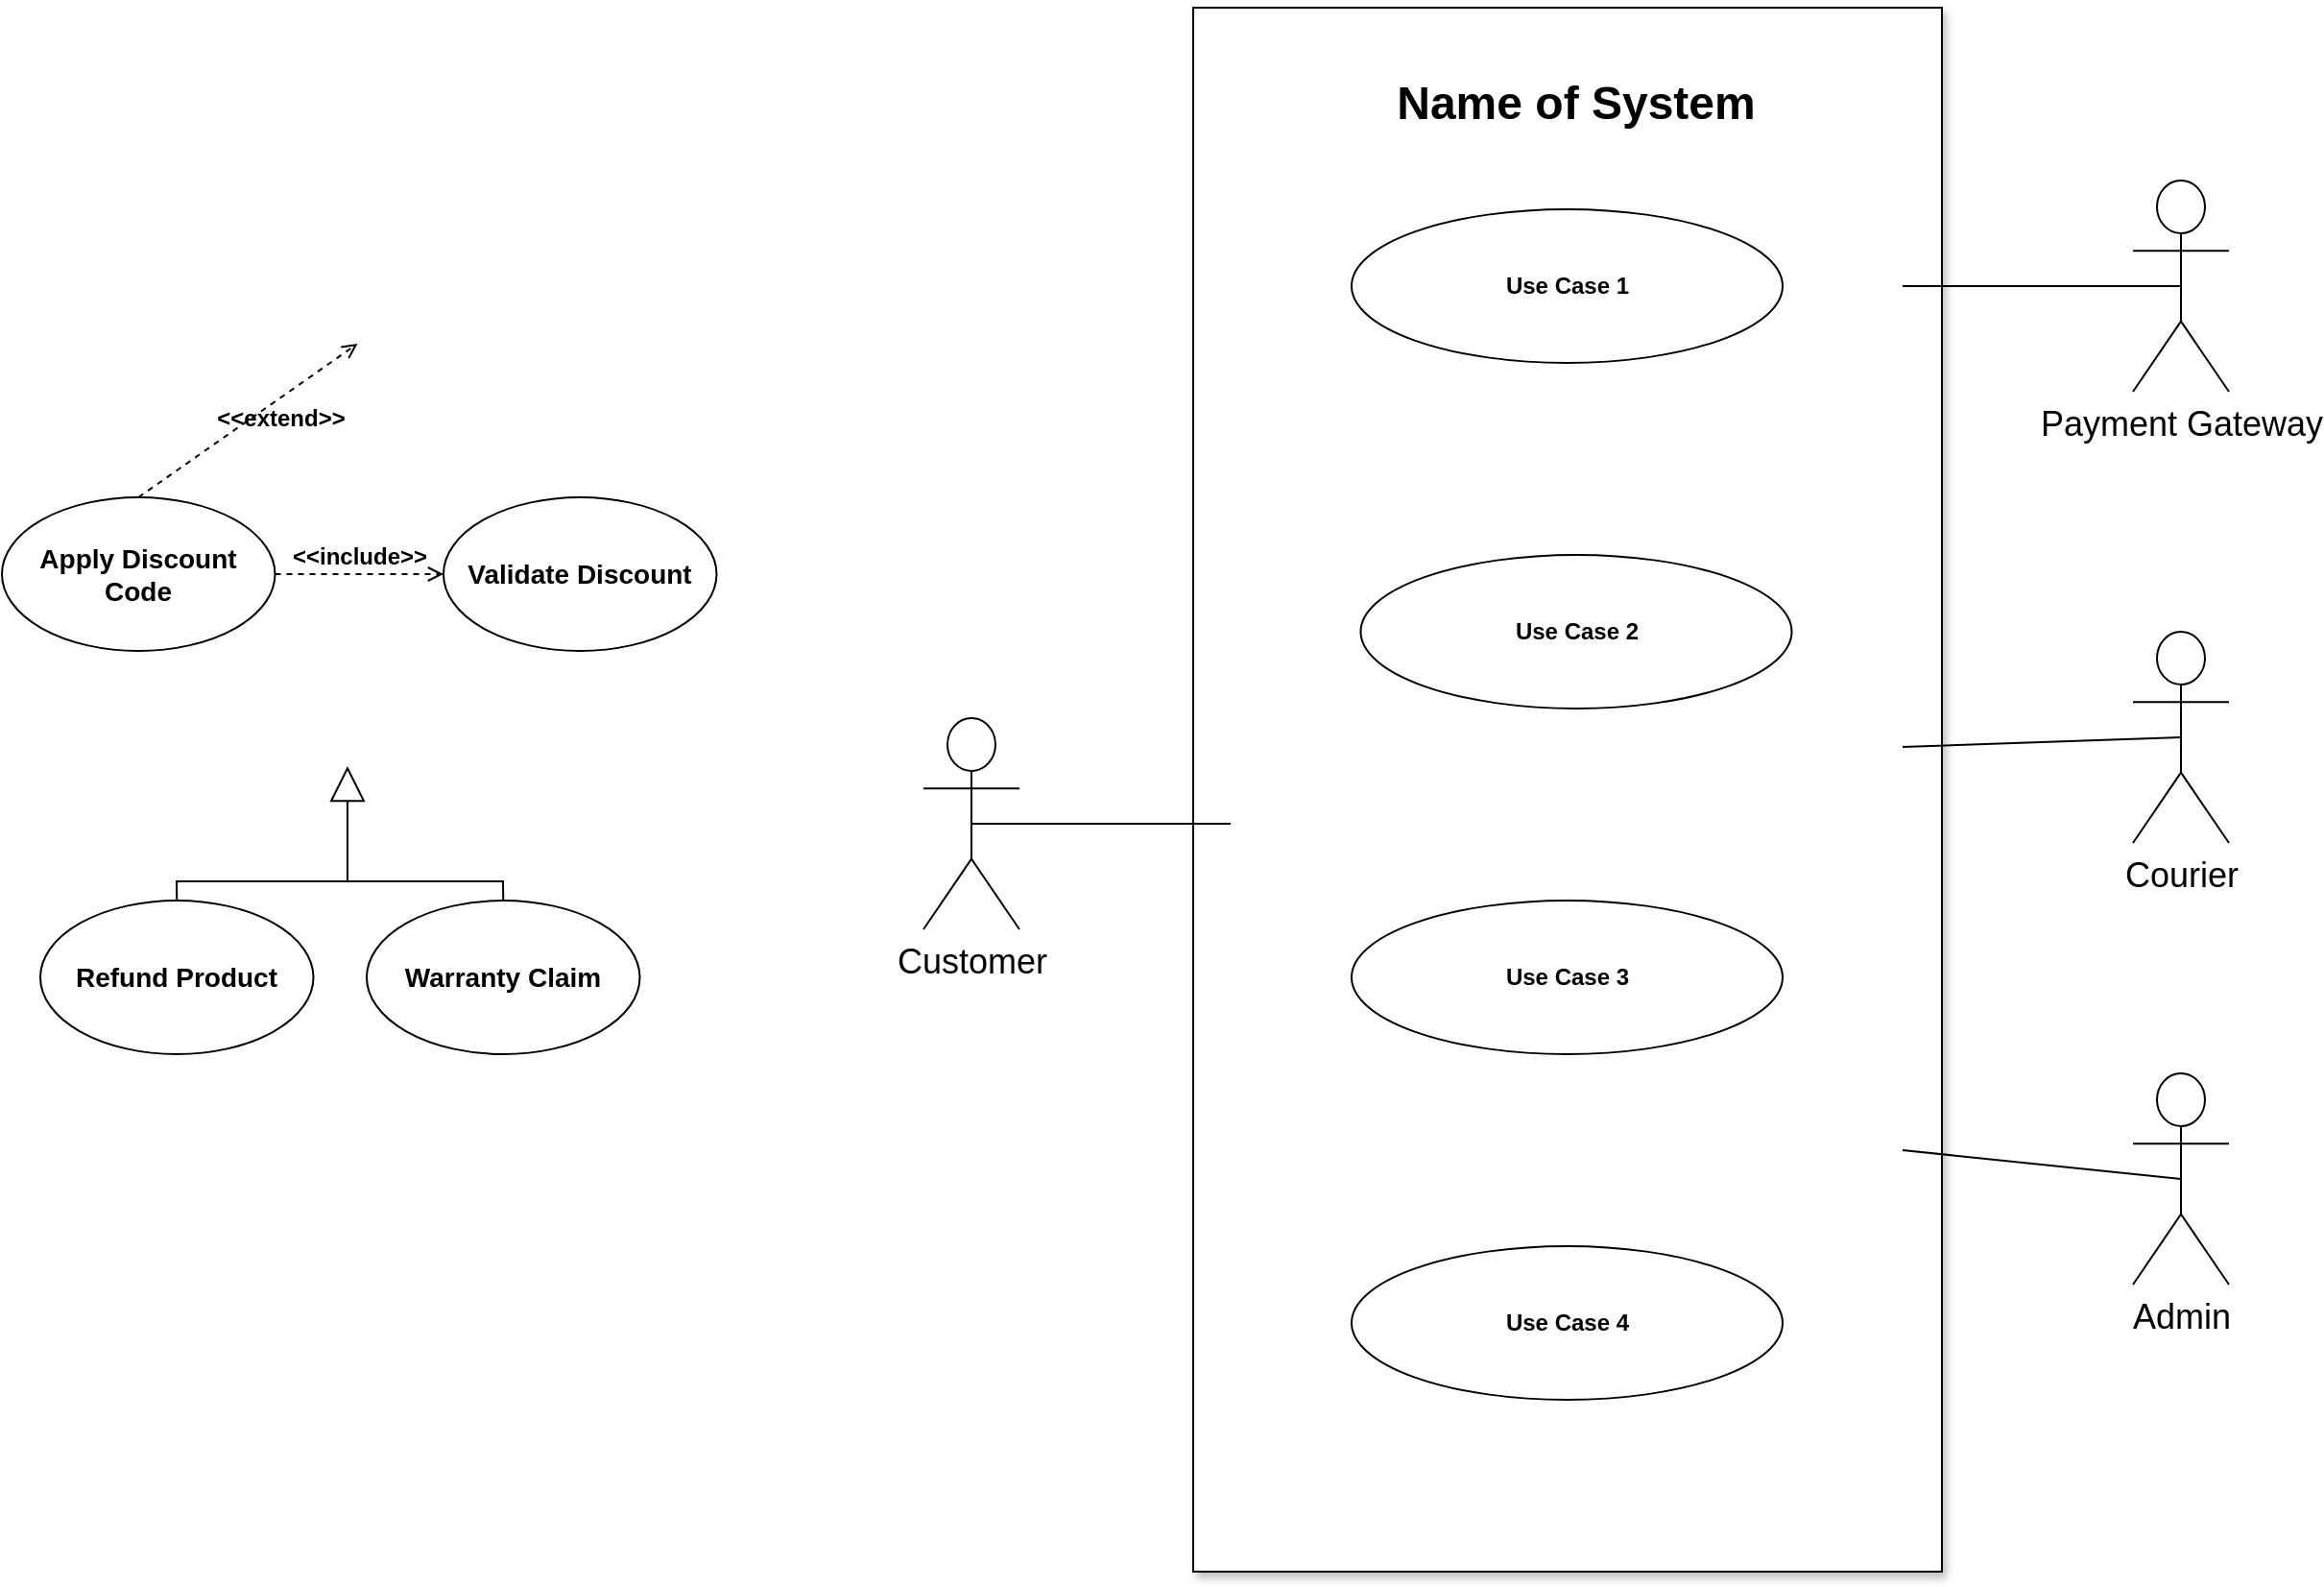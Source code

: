 <mxfile version="22.0.4" type="github">
  <diagram name="Page-1" id="Ibva7xswk7MlykJWga5B">
    <mxGraphModel dx="3098" dy="1106" grid="1" gridSize="10" guides="1" tooltips="1" connect="1" arrows="1" fold="1" page="1" pageScale="1" pageWidth="850" pageHeight="1100" math="0" shadow="0">
      <root>
        <mxCell id="0" />
        <mxCell id="1" parent="0" />
        <mxCell id="hKEHkd_DOBsOIQRfh8Hp-2" value="&lt;font style=&quot;font-size: 18px;&quot;&gt;Payment Gateway&lt;/font&gt;" style="shape=umlActor;verticalLabelPosition=bottom;verticalAlign=top;html=1;outlineConnect=0;" parent="1" vertex="1">
          <mxGeometry x="720" y="215" width="50" height="110" as="geometry" />
        </mxCell>
        <mxCell id="hKEHkd_DOBsOIQRfh8Hp-3" value="" style="rounded=0;whiteSpace=wrap;html=1;rotation=90;shadow=1;movable=0;resizable=0;rotatable=0;deletable=0;editable=0;locked=1;connectable=0;" parent="1" vertex="1">
          <mxGeometry x="18.25" y="337.25" width="814.5" height="390" as="geometry" />
        </mxCell>
        <mxCell id="hKEHkd_DOBsOIQRfh8Hp-4" value="&lt;font style=&quot;font-size: 18px;&quot;&gt;Customer&lt;/font&gt;" style="shape=umlActor;verticalLabelPosition=bottom;verticalAlign=top;html=1;outlineConnect=0;" parent="1" vertex="1">
          <mxGeometry x="90" y="495" width="50" height="110" as="geometry" />
        </mxCell>
        <mxCell id="hKEHkd_DOBsOIQRfh8Hp-10" value="&lt;font style=&quot;font-size: 24px;&quot;&gt;Name of System&lt;/font&gt;" style="text;html=1;strokeColor=none;fillColor=none;align=center;verticalAlign=middle;whiteSpace=wrap;rounded=0;fontStyle=1" parent="1" vertex="1">
          <mxGeometry x="260" y="160" width="340" height="30" as="geometry" />
        </mxCell>
        <mxCell id="hKEHkd_DOBsOIQRfh8Hp-13" value="&lt;font style=&quot;font-size: 14px;&quot;&gt;&lt;b&gt;Apply Discount Code&lt;br&gt;&lt;/b&gt;&lt;/font&gt;" style="ellipse;whiteSpace=wrap;html=1;" parent="1" vertex="1">
          <mxGeometry x="-390" y="380" width="142.25" height="80" as="geometry" />
        </mxCell>
        <mxCell id="hKEHkd_DOBsOIQRfh8Hp-14" value="&lt;b&gt;Use Case 1&lt;br&gt;&lt;/b&gt;" style="ellipse;whiteSpace=wrap;html=1;" parent="1" vertex="1">
          <mxGeometry x="313" y="230" width="224.5" height="80" as="geometry" />
        </mxCell>
        <mxCell id="hKEHkd_DOBsOIQRfh8Hp-27" value="" style="endArrow=block;endSize=16;endFill=0;html=1;rounded=0;" parent="1" edge="1">
          <mxGeometry width="160" relative="1" as="geometry">
            <mxPoint x="115" y="570" as="sourcePoint" />
            <mxPoint x="115" y="570" as="targetPoint" />
          </mxGeometry>
        </mxCell>
        <mxCell id="hKEHkd_DOBsOIQRfh8Hp-37" value="&lt;b&gt;Use Case 3&lt;br&gt;&lt;/b&gt;" style="ellipse;whiteSpace=wrap;html=1;" parent="1" vertex="1">
          <mxGeometry x="313" y="590" width="224.5" height="80" as="geometry" />
        </mxCell>
        <mxCell id="hKEHkd_DOBsOIQRfh8Hp-38" value="&lt;b&gt;Use Case 4&lt;br&gt;&lt;/b&gt;" style="ellipse;whiteSpace=wrap;html=1;" parent="1" vertex="1">
          <mxGeometry x="313" y="770" width="224.5" height="80" as="geometry" />
        </mxCell>
        <mxCell id="hKEHkd_DOBsOIQRfh8Hp-40" value="&lt;font style=&quot;font-size: 18px;&quot;&gt;Admin&lt;/font&gt;" style="shape=umlActor;verticalLabelPosition=bottom;verticalAlign=top;html=1;outlineConnect=0;" parent="1" vertex="1">
          <mxGeometry x="720" y="680" width="50" height="110" as="geometry" />
        </mxCell>
        <mxCell id="hKEHkd_DOBsOIQRfh8Hp-59" value="" style="endArrow=none;html=1;rounded=0;entryX=0.5;entryY=0.5;entryDx=0;entryDy=0;entryPerimeter=0;" parent="1" target="hKEHkd_DOBsOIQRfh8Hp-2" edge="1">
          <mxGeometry width="50" height="50" relative="1" as="geometry">
            <mxPoint x="600" y="270" as="sourcePoint" />
            <mxPoint x="720" y="291.94" as="targetPoint" />
          </mxGeometry>
        </mxCell>
        <mxCell id="hKEHkd_DOBsOIQRfh8Hp-62" value="" style="endArrow=none;html=1;rounded=0;exitX=0.5;exitY=0.5;exitDx=0;exitDy=0;exitPerimeter=0;" parent="1" source="hKEHkd_DOBsOIQRfh8Hp-4" edge="1">
          <mxGeometry width="50" height="50" relative="1" as="geometry">
            <mxPoint x="135" y="435" as="sourcePoint" />
            <mxPoint x="250" y="550" as="targetPoint" />
          </mxGeometry>
        </mxCell>
        <mxCell id="kJCWrpa8u9t749q43092-3" value="&lt;font style=&quot;font-size: 12px;&quot;&gt;&lt;b&gt;&amp;lt;&amp;lt;extend&amp;gt;&amp;gt;&lt;/b&gt;&lt;/font&gt;" style="html=1;verticalAlign=bottom;labelBackgroundColor=none;endArrow=open;endFill=0;dashed=1;rounded=0;exitX=0.5;exitY=0;exitDx=0;exitDy=0;entryX=0.5;entryY=1;entryDx=0;entryDy=0;" parent="1" edge="1">
          <mxGeometry x="0.126" y="-16" width="160" relative="1" as="geometry">
            <mxPoint x="-318.875" y="380" as="sourcePoint" />
            <mxPoint x="-204.75" y="300" as="targetPoint" />
            <mxPoint as="offset" />
          </mxGeometry>
        </mxCell>
        <mxCell id="kJCWrpa8u9t749q43092-5" value="&lt;font style=&quot;font-size: 14px;&quot;&gt;&lt;strong&gt;Validate Discount&lt;/strong&gt;&lt;/font&gt;" style="ellipse;whiteSpace=wrap;html=1;" parent="1" vertex="1">
          <mxGeometry x="-160" y="380" width="142.25" height="80" as="geometry" />
        </mxCell>
        <mxCell id="kJCWrpa8u9t749q43092-6" value="&lt;font style=&quot;font-size: 12px;&quot;&gt;&lt;b&gt;&amp;lt;&amp;lt;include&amp;gt;&amp;gt;&lt;/b&gt;&lt;/font&gt;" style="html=1;verticalAlign=bottom;labelBackgroundColor=none;endArrow=open;endFill=0;dashed=1;rounded=0;exitX=1;exitY=0.5;exitDx=0;exitDy=0;entryX=0;entryY=0.5;entryDx=0;entryDy=0;" parent="1" target="kJCWrpa8u9t749q43092-5" edge="1">
          <mxGeometry width="160" relative="1" as="geometry">
            <mxPoint x="-247.75" y="420" as="sourcePoint" />
            <mxPoint x="-190" y="310" as="targetPoint" />
            <mxPoint as="offset" />
          </mxGeometry>
        </mxCell>
        <mxCell id="kJCWrpa8u9t749q43092-7" value="" style="endArrow=none;html=1;rounded=0;entryX=0.5;entryY=0.5;entryDx=0;entryDy=0;entryPerimeter=0;" parent="1" target="hKEHkd_DOBsOIQRfh8Hp-40" edge="1">
          <mxGeometry width="50" height="50" relative="1" as="geometry">
            <mxPoint x="600" y="720" as="sourcePoint" />
            <mxPoint x="755" y="530" as="targetPoint" />
          </mxGeometry>
        </mxCell>
        <mxCell id="kJCWrpa8u9t749q43092-8" value="&lt;font style=&quot;font-size: 18px;&quot;&gt;Courier&lt;/font&gt;" style="shape=umlActor;verticalLabelPosition=bottom;verticalAlign=top;html=1;outlineConnect=0;" parent="1" vertex="1">
          <mxGeometry x="720" y="450" width="50" height="110" as="geometry" />
        </mxCell>
        <mxCell id="kJCWrpa8u9t749q43092-10" value="" style="endArrow=none;html=1;rounded=0;entryX=0.5;entryY=0.5;entryDx=0;entryDy=0;entryPerimeter=0;" parent="1" target="kJCWrpa8u9t749q43092-8" edge="1">
          <mxGeometry width="50" height="50" relative="1" as="geometry">
            <mxPoint x="600" y="510" as="sourcePoint" />
            <mxPoint x="783" y="685" as="targetPoint" />
          </mxGeometry>
        </mxCell>
        <mxCell id="kJCWrpa8u9t749q43092-15" value="&lt;font style=&quot;font-size: 14px;&quot;&gt;&lt;b&gt;Refund Product&lt;/b&gt;&lt;/font&gt;" style="ellipse;whiteSpace=wrap;html=1;" parent="1" vertex="1">
          <mxGeometry x="-370" y="590" width="142.25" height="80" as="geometry" />
        </mxCell>
        <mxCell id="kJCWrpa8u9t749q43092-17" value="&lt;font style=&quot;font-size: 14px;&quot;&gt;&lt;b&gt;Warranty Claim&lt;/b&gt;&lt;/font&gt;" style="ellipse;whiteSpace=wrap;html=1;" parent="1" vertex="1">
          <mxGeometry x="-200" y="590" width="142.25" height="80" as="geometry" />
        </mxCell>
        <mxCell id="kJCWrpa8u9t749q43092-18" value="" style="endArrow=block;endSize=16;endFill=0;html=1;rounded=0;exitX=0.5;exitY=0;exitDx=0;exitDy=0;entryX=0.5;entryY=1;entryDx=0;entryDy=0;" parent="1" source="kJCWrpa8u9t749q43092-15" edge="1">
          <mxGeometry x="0.245" y="-14" width="160" relative="1" as="geometry">
            <mxPoint x="-360" y="390" as="sourcePoint" />
            <mxPoint x="-210" y="520" as="targetPoint" />
            <Array as="points">
              <mxPoint x="-299" y="580" />
              <mxPoint x="-210" y="580" />
            </Array>
            <mxPoint x="-4" y="10" as="offset" />
          </mxGeometry>
        </mxCell>
        <mxCell id="kJCWrpa8u9t749q43092-19" value="" style="endArrow=none;html=1;rounded=0;entryX=0.5;entryY=0;entryDx=0;entryDy=0;" parent="1" target="kJCWrpa8u9t749q43092-17" edge="1">
          <mxGeometry width="50" height="50" relative="1" as="geometry">
            <mxPoint x="-210" y="580" as="sourcePoint" />
            <mxPoint x="115" y="525" as="targetPoint" />
            <Array as="points">
              <mxPoint x="-129" y="580" />
            </Array>
          </mxGeometry>
        </mxCell>
        <mxCell id="8G60B88xMFBjIACar7Pz-3" value="&lt;b&gt;Use Case 2&lt;br&gt;&lt;/b&gt;" style="ellipse;whiteSpace=wrap;html=1;" vertex="1" parent="1">
          <mxGeometry x="317.75" y="410" width="224.5" height="80" as="geometry" />
        </mxCell>
      </root>
    </mxGraphModel>
  </diagram>
</mxfile>
